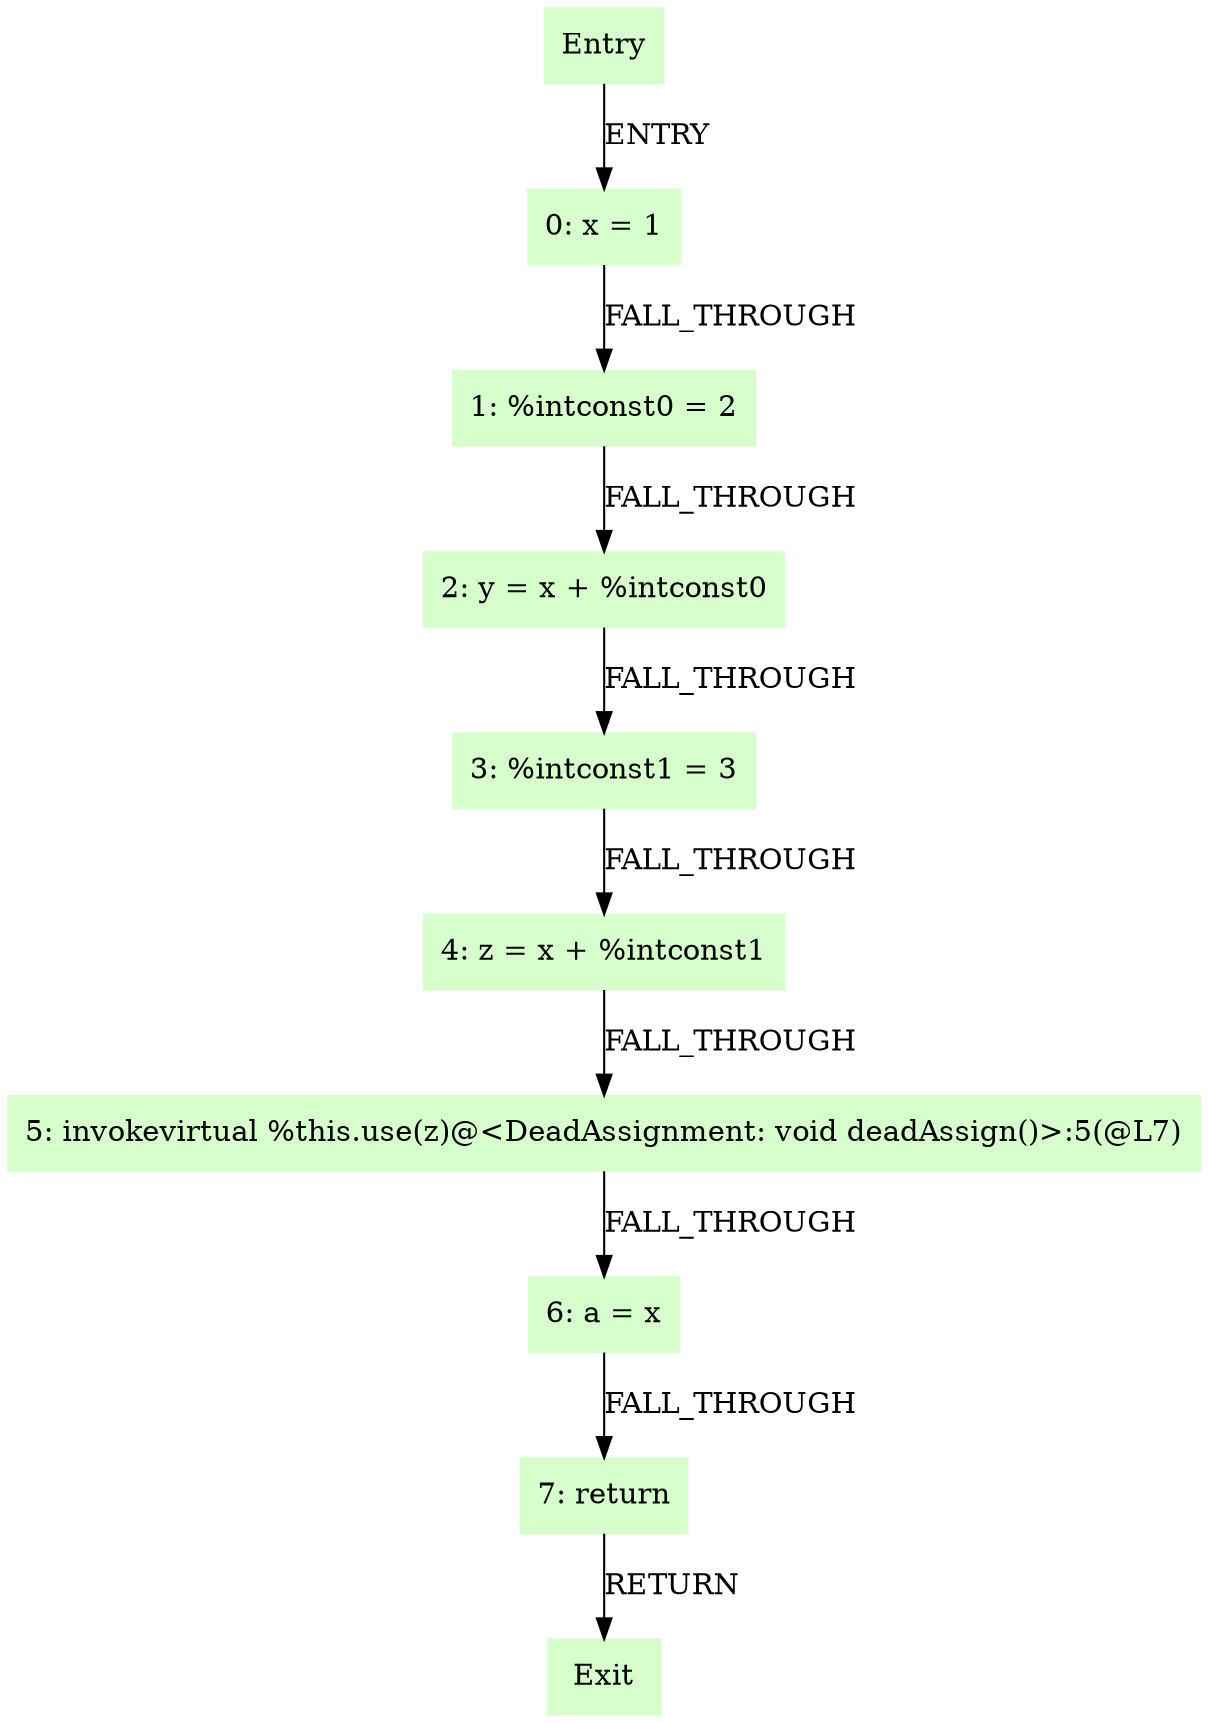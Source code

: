 digraph G {
  node [shape=box,style=filled,color=".3 .2 1.0",];
  "Entry";
  "0: x = 1";
  "1: %intconst0 = 2";
  "2: y = x + %intconst0";
  "3: %intconst1 = 3";
  "4: z = x + %intconst1";
  "5: invokevirtual %this.use(z)@<DeadAssignment: void deadAssign()>:5(@L7)";
  "6: a = x";
  "7: return";
  "Exit";
  "Entry" -> "0: x = 1" [label="ENTRY",];
  "0: x = 1" -> "1: %intconst0 = 2" [label="FALL_THROUGH",];
  "1: %intconst0 = 2" -> "2: y = x + %intconst0" [label="FALL_THROUGH",];
  "2: y = x + %intconst0" -> "3: %intconst1 = 3" [label="FALL_THROUGH",];
  "3: %intconst1 = 3" -> "4: z = x + %intconst1" [label="FALL_THROUGH",];
  "4: z = x + %intconst1" -> "5: invokevirtual %this.use(z)@<DeadAssignment: void deadAssign()>:5(@L7)" [label="FALL_THROUGH",];
  "5: invokevirtual %this.use(z)@<DeadAssignment: void deadAssign()>:5(@L7)" -> "6: a = x" [label="FALL_THROUGH",];
  "6: a = x" -> "7: return" [label="FALL_THROUGH",];
  "7: return" -> "Exit" [label="RETURN",];
}
